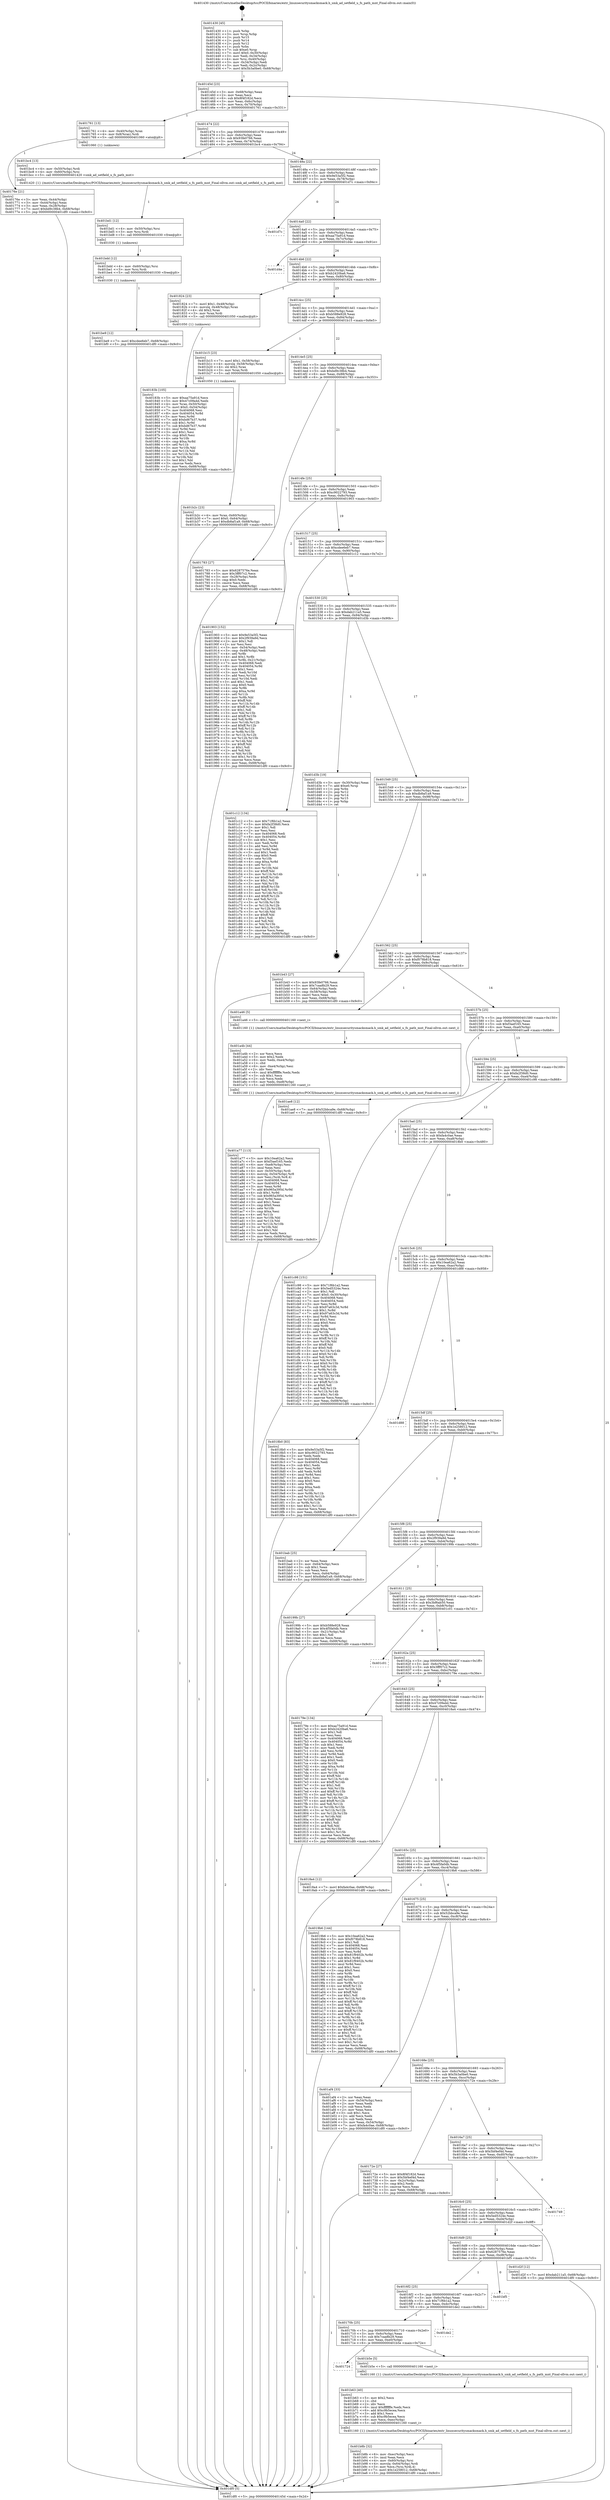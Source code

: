 digraph "0x401430" {
  label = "0x401430 (/mnt/c/Users/mathe/Desktop/tcc/POCII/binaries/extr_linuxsecuritysmacksmack.h_smk_ad_setfield_u_fs_path_mnt_Final-ollvm.out::main(0))"
  labelloc = "t"
  node[shape=record]

  Entry [label="",width=0.3,height=0.3,shape=circle,fillcolor=black,style=filled]
  "0x40145d" [label="{
     0x40145d [23]\l
     | [instrs]\l
     &nbsp;&nbsp;0x40145d \<+3\>: mov -0x68(%rbp),%eax\l
     &nbsp;&nbsp;0x401460 \<+2\>: mov %eax,%ecx\l
     &nbsp;&nbsp;0x401462 \<+6\>: sub $0x8f4f182d,%ecx\l
     &nbsp;&nbsp;0x401468 \<+3\>: mov %eax,-0x6c(%rbp)\l
     &nbsp;&nbsp;0x40146b \<+3\>: mov %ecx,-0x70(%rbp)\l
     &nbsp;&nbsp;0x40146e \<+6\>: je 0000000000401761 \<main+0x331\>\l
  }"]
  "0x401761" [label="{
     0x401761 [13]\l
     | [instrs]\l
     &nbsp;&nbsp;0x401761 \<+4\>: mov -0x40(%rbp),%rax\l
     &nbsp;&nbsp;0x401765 \<+4\>: mov 0x8(%rax),%rdi\l
     &nbsp;&nbsp;0x401769 \<+5\>: call 0000000000401060 \<atoi@plt\>\l
     | [calls]\l
     &nbsp;&nbsp;0x401060 \{1\} (unknown)\l
  }"]
  "0x401474" [label="{
     0x401474 [22]\l
     | [instrs]\l
     &nbsp;&nbsp;0x401474 \<+5\>: jmp 0000000000401479 \<main+0x49\>\l
     &nbsp;&nbsp;0x401479 \<+3\>: mov -0x6c(%rbp),%eax\l
     &nbsp;&nbsp;0x40147c \<+5\>: sub $0x93fe0766,%eax\l
     &nbsp;&nbsp;0x401481 \<+3\>: mov %eax,-0x74(%rbp)\l
     &nbsp;&nbsp;0x401484 \<+6\>: je 0000000000401bc4 \<main+0x794\>\l
  }"]
  Exit [label="",width=0.3,height=0.3,shape=circle,fillcolor=black,style=filled,peripheries=2]
  "0x401bc4" [label="{
     0x401bc4 [13]\l
     | [instrs]\l
     &nbsp;&nbsp;0x401bc4 \<+4\>: mov -0x50(%rbp),%rdi\l
     &nbsp;&nbsp;0x401bc8 \<+4\>: mov -0x60(%rbp),%rsi\l
     &nbsp;&nbsp;0x401bcc \<+5\>: call 0000000000401420 \<smk_ad_setfield_u_fs_path_mnt\>\l
     | [calls]\l
     &nbsp;&nbsp;0x401420 \{1\} (/mnt/c/Users/mathe/Desktop/tcc/POCII/binaries/extr_linuxsecuritysmacksmack.h_smk_ad_setfield_u_fs_path_mnt_Final-ollvm.out::smk_ad_setfield_u_fs_path_mnt)\l
  }"]
  "0x40148a" [label="{
     0x40148a [22]\l
     | [instrs]\l
     &nbsp;&nbsp;0x40148a \<+5\>: jmp 000000000040148f \<main+0x5f\>\l
     &nbsp;&nbsp;0x40148f \<+3\>: mov -0x6c(%rbp),%eax\l
     &nbsp;&nbsp;0x401492 \<+5\>: sub $0x9e53a5f2,%eax\l
     &nbsp;&nbsp;0x401497 \<+3\>: mov %eax,-0x78(%rbp)\l
     &nbsp;&nbsp;0x40149a \<+6\>: je 0000000000401d7c \<main+0x94c\>\l
  }"]
  "0x401be9" [label="{
     0x401be9 [12]\l
     | [instrs]\l
     &nbsp;&nbsp;0x401be9 \<+7\>: movl $0xcdee6eb7,-0x68(%rbp)\l
     &nbsp;&nbsp;0x401bf0 \<+5\>: jmp 0000000000401df0 \<main+0x9c0\>\l
  }"]
  "0x401d7c" [label="{
     0x401d7c\l
  }", style=dashed]
  "0x4014a0" [label="{
     0x4014a0 [22]\l
     | [instrs]\l
     &nbsp;&nbsp;0x4014a0 \<+5\>: jmp 00000000004014a5 \<main+0x75\>\l
     &nbsp;&nbsp;0x4014a5 \<+3\>: mov -0x6c(%rbp),%eax\l
     &nbsp;&nbsp;0x4014a8 \<+5\>: sub $0xaa75a91d,%eax\l
     &nbsp;&nbsp;0x4014ad \<+3\>: mov %eax,-0x7c(%rbp)\l
     &nbsp;&nbsp;0x4014b0 \<+6\>: je 0000000000401d4e \<main+0x91e\>\l
  }"]
  "0x401bdd" [label="{
     0x401bdd [12]\l
     | [instrs]\l
     &nbsp;&nbsp;0x401bdd \<+4\>: mov -0x60(%rbp),%rsi\l
     &nbsp;&nbsp;0x401be1 \<+3\>: mov %rsi,%rdi\l
     &nbsp;&nbsp;0x401be4 \<+5\>: call 0000000000401030 \<free@plt\>\l
     | [calls]\l
     &nbsp;&nbsp;0x401030 \{1\} (unknown)\l
  }"]
  "0x401d4e" [label="{
     0x401d4e\l
  }", style=dashed]
  "0x4014b6" [label="{
     0x4014b6 [22]\l
     | [instrs]\l
     &nbsp;&nbsp;0x4014b6 \<+5\>: jmp 00000000004014bb \<main+0x8b\>\l
     &nbsp;&nbsp;0x4014bb \<+3\>: mov -0x6c(%rbp),%eax\l
     &nbsp;&nbsp;0x4014be \<+5\>: sub $0xb2420ba6,%eax\l
     &nbsp;&nbsp;0x4014c3 \<+3\>: mov %eax,-0x80(%rbp)\l
     &nbsp;&nbsp;0x4014c6 \<+6\>: je 0000000000401824 \<main+0x3f4\>\l
  }"]
  "0x401bd1" [label="{
     0x401bd1 [12]\l
     | [instrs]\l
     &nbsp;&nbsp;0x401bd1 \<+4\>: mov -0x50(%rbp),%rsi\l
     &nbsp;&nbsp;0x401bd5 \<+3\>: mov %rsi,%rdi\l
     &nbsp;&nbsp;0x401bd8 \<+5\>: call 0000000000401030 \<free@plt\>\l
     | [calls]\l
     &nbsp;&nbsp;0x401030 \{1\} (unknown)\l
  }"]
  "0x401824" [label="{
     0x401824 [23]\l
     | [instrs]\l
     &nbsp;&nbsp;0x401824 \<+7\>: movl $0x1,-0x48(%rbp)\l
     &nbsp;&nbsp;0x40182b \<+4\>: movslq -0x48(%rbp),%rax\l
     &nbsp;&nbsp;0x40182f \<+4\>: shl $0x2,%rax\l
     &nbsp;&nbsp;0x401833 \<+3\>: mov %rax,%rdi\l
     &nbsp;&nbsp;0x401836 \<+5\>: call 0000000000401050 \<malloc@plt\>\l
     | [calls]\l
     &nbsp;&nbsp;0x401050 \{1\} (unknown)\l
  }"]
  "0x4014cc" [label="{
     0x4014cc [25]\l
     | [instrs]\l
     &nbsp;&nbsp;0x4014cc \<+5\>: jmp 00000000004014d1 \<main+0xa1\>\l
     &nbsp;&nbsp;0x4014d1 \<+3\>: mov -0x6c(%rbp),%eax\l
     &nbsp;&nbsp;0x4014d4 \<+5\>: sub $0xb588e928,%eax\l
     &nbsp;&nbsp;0x4014d9 \<+6\>: mov %eax,-0x84(%rbp)\l
     &nbsp;&nbsp;0x4014df \<+6\>: je 0000000000401b15 \<main+0x6e5\>\l
  }"]
  "0x401b8b" [label="{
     0x401b8b [32]\l
     | [instrs]\l
     &nbsp;&nbsp;0x401b8b \<+6\>: mov -0xec(%rbp),%ecx\l
     &nbsp;&nbsp;0x401b91 \<+3\>: imul %eax,%ecx\l
     &nbsp;&nbsp;0x401b94 \<+4\>: mov -0x60(%rbp),%rsi\l
     &nbsp;&nbsp;0x401b98 \<+4\>: movslq -0x64(%rbp),%rdi\l
     &nbsp;&nbsp;0x401b9c \<+3\>: mov %ecx,(%rsi,%rdi,4)\l
     &nbsp;&nbsp;0x401b9f \<+7\>: movl $0x1e258012,-0x68(%rbp)\l
     &nbsp;&nbsp;0x401ba6 \<+5\>: jmp 0000000000401df0 \<main+0x9c0\>\l
  }"]
  "0x401b15" [label="{
     0x401b15 [23]\l
     | [instrs]\l
     &nbsp;&nbsp;0x401b15 \<+7\>: movl $0x1,-0x58(%rbp)\l
     &nbsp;&nbsp;0x401b1c \<+4\>: movslq -0x58(%rbp),%rax\l
     &nbsp;&nbsp;0x401b20 \<+4\>: shl $0x2,%rax\l
     &nbsp;&nbsp;0x401b24 \<+3\>: mov %rax,%rdi\l
     &nbsp;&nbsp;0x401b27 \<+5\>: call 0000000000401050 \<malloc@plt\>\l
     | [calls]\l
     &nbsp;&nbsp;0x401050 \{1\} (unknown)\l
  }"]
  "0x4014e5" [label="{
     0x4014e5 [25]\l
     | [instrs]\l
     &nbsp;&nbsp;0x4014e5 \<+5\>: jmp 00000000004014ea \<main+0xba\>\l
     &nbsp;&nbsp;0x4014ea \<+3\>: mov -0x6c(%rbp),%eax\l
     &nbsp;&nbsp;0x4014ed \<+5\>: sub $0xbd9c38b4,%eax\l
     &nbsp;&nbsp;0x4014f2 \<+6\>: mov %eax,-0x88(%rbp)\l
     &nbsp;&nbsp;0x4014f8 \<+6\>: je 0000000000401783 \<main+0x353\>\l
  }"]
  "0x401b63" [label="{
     0x401b63 [40]\l
     | [instrs]\l
     &nbsp;&nbsp;0x401b63 \<+5\>: mov $0x2,%ecx\l
     &nbsp;&nbsp;0x401b68 \<+1\>: cltd\l
     &nbsp;&nbsp;0x401b69 \<+2\>: idiv %ecx\l
     &nbsp;&nbsp;0x401b6b \<+6\>: imul $0xfffffffe,%edx,%ecx\l
     &nbsp;&nbsp;0x401b71 \<+6\>: add $0xc9b5ecea,%ecx\l
     &nbsp;&nbsp;0x401b77 \<+3\>: add $0x1,%ecx\l
     &nbsp;&nbsp;0x401b7a \<+6\>: sub $0xc9b5ecea,%ecx\l
     &nbsp;&nbsp;0x401b80 \<+6\>: mov %ecx,-0xec(%rbp)\l
     &nbsp;&nbsp;0x401b86 \<+5\>: call 0000000000401160 \<next_i\>\l
     | [calls]\l
     &nbsp;&nbsp;0x401160 \{1\} (/mnt/c/Users/mathe/Desktop/tcc/POCII/binaries/extr_linuxsecuritysmacksmack.h_smk_ad_setfield_u_fs_path_mnt_Final-ollvm.out::next_i)\l
  }"]
  "0x401783" [label="{
     0x401783 [27]\l
     | [instrs]\l
     &nbsp;&nbsp;0x401783 \<+5\>: mov $0x6287576e,%eax\l
     &nbsp;&nbsp;0x401788 \<+5\>: mov $0x3fff07c2,%ecx\l
     &nbsp;&nbsp;0x40178d \<+3\>: mov -0x28(%rbp),%edx\l
     &nbsp;&nbsp;0x401790 \<+3\>: cmp $0x0,%edx\l
     &nbsp;&nbsp;0x401793 \<+3\>: cmove %ecx,%eax\l
     &nbsp;&nbsp;0x401796 \<+3\>: mov %eax,-0x68(%rbp)\l
     &nbsp;&nbsp;0x401799 \<+5\>: jmp 0000000000401df0 \<main+0x9c0\>\l
  }"]
  "0x4014fe" [label="{
     0x4014fe [25]\l
     | [instrs]\l
     &nbsp;&nbsp;0x4014fe \<+5\>: jmp 0000000000401503 \<main+0xd3\>\l
     &nbsp;&nbsp;0x401503 \<+3\>: mov -0x6c(%rbp),%eax\l
     &nbsp;&nbsp;0x401506 \<+5\>: sub $0xc9022793,%eax\l
     &nbsp;&nbsp;0x40150b \<+6\>: mov %eax,-0x8c(%rbp)\l
     &nbsp;&nbsp;0x401511 \<+6\>: je 0000000000401903 \<main+0x4d3\>\l
  }"]
  "0x401724" [label="{
     0x401724\l
  }", style=dashed]
  "0x401903" [label="{
     0x401903 [152]\l
     | [instrs]\l
     &nbsp;&nbsp;0x401903 \<+5\>: mov $0x9e53a5f2,%eax\l
     &nbsp;&nbsp;0x401908 \<+5\>: mov $0x2f939a9d,%ecx\l
     &nbsp;&nbsp;0x40190d \<+2\>: mov $0x1,%dl\l
     &nbsp;&nbsp;0x40190f \<+2\>: xor %esi,%esi\l
     &nbsp;&nbsp;0x401911 \<+3\>: mov -0x54(%rbp),%edi\l
     &nbsp;&nbsp;0x401914 \<+3\>: cmp -0x48(%rbp),%edi\l
     &nbsp;&nbsp;0x401917 \<+4\>: setl %r8b\l
     &nbsp;&nbsp;0x40191b \<+4\>: and $0x1,%r8b\l
     &nbsp;&nbsp;0x40191f \<+4\>: mov %r8b,-0x21(%rbp)\l
     &nbsp;&nbsp;0x401923 \<+7\>: mov 0x404068,%edi\l
     &nbsp;&nbsp;0x40192a \<+8\>: mov 0x404054,%r9d\l
     &nbsp;&nbsp;0x401932 \<+3\>: sub $0x1,%esi\l
     &nbsp;&nbsp;0x401935 \<+3\>: mov %edi,%r10d\l
     &nbsp;&nbsp;0x401938 \<+3\>: add %esi,%r10d\l
     &nbsp;&nbsp;0x40193b \<+4\>: imul %r10d,%edi\l
     &nbsp;&nbsp;0x40193f \<+3\>: and $0x1,%edi\l
     &nbsp;&nbsp;0x401942 \<+3\>: cmp $0x0,%edi\l
     &nbsp;&nbsp;0x401945 \<+4\>: sete %r8b\l
     &nbsp;&nbsp;0x401949 \<+4\>: cmp $0xa,%r9d\l
     &nbsp;&nbsp;0x40194d \<+4\>: setl %r11b\l
     &nbsp;&nbsp;0x401951 \<+3\>: mov %r8b,%bl\l
     &nbsp;&nbsp;0x401954 \<+3\>: xor $0xff,%bl\l
     &nbsp;&nbsp;0x401957 \<+3\>: mov %r11b,%r14b\l
     &nbsp;&nbsp;0x40195a \<+4\>: xor $0xff,%r14b\l
     &nbsp;&nbsp;0x40195e \<+3\>: xor $0x1,%dl\l
     &nbsp;&nbsp;0x401961 \<+3\>: mov %bl,%r15b\l
     &nbsp;&nbsp;0x401964 \<+4\>: and $0xff,%r15b\l
     &nbsp;&nbsp;0x401968 \<+3\>: and %dl,%r8b\l
     &nbsp;&nbsp;0x40196b \<+3\>: mov %r14b,%r12b\l
     &nbsp;&nbsp;0x40196e \<+4\>: and $0xff,%r12b\l
     &nbsp;&nbsp;0x401972 \<+3\>: and %dl,%r11b\l
     &nbsp;&nbsp;0x401975 \<+3\>: or %r8b,%r15b\l
     &nbsp;&nbsp;0x401978 \<+3\>: or %r11b,%r12b\l
     &nbsp;&nbsp;0x40197b \<+3\>: xor %r12b,%r15b\l
     &nbsp;&nbsp;0x40197e \<+3\>: or %r14b,%bl\l
     &nbsp;&nbsp;0x401981 \<+3\>: xor $0xff,%bl\l
     &nbsp;&nbsp;0x401984 \<+3\>: or $0x1,%dl\l
     &nbsp;&nbsp;0x401987 \<+2\>: and %dl,%bl\l
     &nbsp;&nbsp;0x401989 \<+3\>: or %bl,%r15b\l
     &nbsp;&nbsp;0x40198c \<+4\>: test $0x1,%r15b\l
     &nbsp;&nbsp;0x401990 \<+3\>: cmovne %ecx,%eax\l
     &nbsp;&nbsp;0x401993 \<+3\>: mov %eax,-0x68(%rbp)\l
     &nbsp;&nbsp;0x401996 \<+5\>: jmp 0000000000401df0 \<main+0x9c0\>\l
  }"]
  "0x401517" [label="{
     0x401517 [25]\l
     | [instrs]\l
     &nbsp;&nbsp;0x401517 \<+5\>: jmp 000000000040151c \<main+0xec\>\l
     &nbsp;&nbsp;0x40151c \<+3\>: mov -0x6c(%rbp),%eax\l
     &nbsp;&nbsp;0x40151f \<+5\>: sub $0xcdee6eb7,%eax\l
     &nbsp;&nbsp;0x401524 \<+6\>: mov %eax,-0x90(%rbp)\l
     &nbsp;&nbsp;0x40152a \<+6\>: je 0000000000401c12 \<main+0x7e2\>\l
  }"]
  "0x401b5e" [label="{
     0x401b5e [5]\l
     | [instrs]\l
     &nbsp;&nbsp;0x401b5e \<+5\>: call 0000000000401160 \<next_i\>\l
     | [calls]\l
     &nbsp;&nbsp;0x401160 \{1\} (/mnt/c/Users/mathe/Desktop/tcc/POCII/binaries/extr_linuxsecuritysmacksmack.h_smk_ad_setfield_u_fs_path_mnt_Final-ollvm.out::next_i)\l
  }"]
  "0x401c12" [label="{
     0x401c12 [134]\l
     | [instrs]\l
     &nbsp;&nbsp;0x401c12 \<+5\>: mov $0x71f6b1a2,%eax\l
     &nbsp;&nbsp;0x401c17 \<+5\>: mov $0xfa2f38d0,%ecx\l
     &nbsp;&nbsp;0x401c1c \<+2\>: mov $0x1,%dl\l
     &nbsp;&nbsp;0x401c1e \<+2\>: xor %esi,%esi\l
     &nbsp;&nbsp;0x401c20 \<+7\>: mov 0x404068,%edi\l
     &nbsp;&nbsp;0x401c27 \<+8\>: mov 0x404054,%r8d\l
     &nbsp;&nbsp;0x401c2f \<+3\>: sub $0x1,%esi\l
     &nbsp;&nbsp;0x401c32 \<+3\>: mov %edi,%r9d\l
     &nbsp;&nbsp;0x401c35 \<+3\>: add %esi,%r9d\l
     &nbsp;&nbsp;0x401c38 \<+4\>: imul %r9d,%edi\l
     &nbsp;&nbsp;0x401c3c \<+3\>: and $0x1,%edi\l
     &nbsp;&nbsp;0x401c3f \<+3\>: cmp $0x0,%edi\l
     &nbsp;&nbsp;0x401c42 \<+4\>: sete %r10b\l
     &nbsp;&nbsp;0x401c46 \<+4\>: cmp $0xa,%r8d\l
     &nbsp;&nbsp;0x401c4a \<+4\>: setl %r11b\l
     &nbsp;&nbsp;0x401c4e \<+3\>: mov %r10b,%bl\l
     &nbsp;&nbsp;0x401c51 \<+3\>: xor $0xff,%bl\l
     &nbsp;&nbsp;0x401c54 \<+3\>: mov %r11b,%r14b\l
     &nbsp;&nbsp;0x401c57 \<+4\>: xor $0xff,%r14b\l
     &nbsp;&nbsp;0x401c5b \<+3\>: xor $0x1,%dl\l
     &nbsp;&nbsp;0x401c5e \<+3\>: mov %bl,%r15b\l
     &nbsp;&nbsp;0x401c61 \<+4\>: and $0xff,%r15b\l
     &nbsp;&nbsp;0x401c65 \<+3\>: and %dl,%r10b\l
     &nbsp;&nbsp;0x401c68 \<+3\>: mov %r14b,%r12b\l
     &nbsp;&nbsp;0x401c6b \<+4\>: and $0xff,%r12b\l
     &nbsp;&nbsp;0x401c6f \<+3\>: and %dl,%r11b\l
     &nbsp;&nbsp;0x401c72 \<+3\>: or %r10b,%r15b\l
     &nbsp;&nbsp;0x401c75 \<+3\>: or %r11b,%r12b\l
     &nbsp;&nbsp;0x401c78 \<+3\>: xor %r12b,%r15b\l
     &nbsp;&nbsp;0x401c7b \<+3\>: or %r14b,%bl\l
     &nbsp;&nbsp;0x401c7e \<+3\>: xor $0xff,%bl\l
     &nbsp;&nbsp;0x401c81 \<+3\>: or $0x1,%dl\l
     &nbsp;&nbsp;0x401c84 \<+2\>: and %dl,%bl\l
     &nbsp;&nbsp;0x401c86 \<+3\>: or %bl,%r15b\l
     &nbsp;&nbsp;0x401c89 \<+4\>: test $0x1,%r15b\l
     &nbsp;&nbsp;0x401c8d \<+3\>: cmovne %ecx,%eax\l
     &nbsp;&nbsp;0x401c90 \<+3\>: mov %eax,-0x68(%rbp)\l
     &nbsp;&nbsp;0x401c93 \<+5\>: jmp 0000000000401df0 \<main+0x9c0\>\l
  }"]
  "0x401530" [label="{
     0x401530 [25]\l
     | [instrs]\l
     &nbsp;&nbsp;0x401530 \<+5\>: jmp 0000000000401535 \<main+0x105\>\l
     &nbsp;&nbsp;0x401535 \<+3\>: mov -0x6c(%rbp),%eax\l
     &nbsp;&nbsp;0x401538 \<+5\>: sub $0xdab211a5,%eax\l
     &nbsp;&nbsp;0x40153d \<+6\>: mov %eax,-0x94(%rbp)\l
     &nbsp;&nbsp;0x401543 \<+6\>: je 0000000000401d3b \<main+0x90b\>\l
  }"]
  "0x40170b" [label="{
     0x40170b [25]\l
     | [instrs]\l
     &nbsp;&nbsp;0x40170b \<+5\>: jmp 0000000000401710 \<main+0x2e0\>\l
     &nbsp;&nbsp;0x401710 \<+3\>: mov -0x6c(%rbp),%eax\l
     &nbsp;&nbsp;0x401713 \<+5\>: sub $0x7caa8b29,%eax\l
     &nbsp;&nbsp;0x401718 \<+6\>: mov %eax,-0xe0(%rbp)\l
     &nbsp;&nbsp;0x40171e \<+6\>: je 0000000000401b5e \<main+0x72e\>\l
  }"]
  "0x401d3b" [label="{
     0x401d3b [19]\l
     | [instrs]\l
     &nbsp;&nbsp;0x401d3b \<+3\>: mov -0x30(%rbp),%eax\l
     &nbsp;&nbsp;0x401d3e \<+7\>: add $0xe0,%rsp\l
     &nbsp;&nbsp;0x401d45 \<+1\>: pop %rbx\l
     &nbsp;&nbsp;0x401d46 \<+2\>: pop %r12\l
     &nbsp;&nbsp;0x401d48 \<+2\>: pop %r14\l
     &nbsp;&nbsp;0x401d4a \<+2\>: pop %r15\l
     &nbsp;&nbsp;0x401d4c \<+1\>: pop %rbp\l
     &nbsp;&nbsp;0x401d4d \<+1\>: ret\l
  }"]
  "0x401549" [label="{
     0x401549 [25]\l
     | [instrs]\l
     &nbsp;&nbsp;0x401549 \<+5\>: jmp 000000000040154e \<main+0x11e\>\l
     &nbsp;&nbsp;0x40154e \<+3\>: mov -0x6c(%rbp),%eax\l
     &nbsp;&nbsp;0x401551 \<+5\>: sub $0xdb8af1a9,%eax\l
     &nbsp;&nbsp;0x401556 \<+6\>: mov %eax,-0x98(%rbp)\l
     &nbsp;&nbsp;0x40155c \<+6\>: je 0000000000401b43 \<main+0x713\>\l
  }"]
  "0x401de2" [label="{
     0x401de2\l
  }", style=dashed]
  "0x401b43" [label="{
     0x401b43 [27]\l
     | [instrs]\l
     &nbsp;&nbsp;0x401b43 \<+5\>: mov $0x93fe0766,%eax\l
     &nbsp;&nbsp;0x401b48 \<+5\>: mov $0x7caa8b29,%ecx\l
     &nbsp;&nbsp;0x401b4d \<+3\>: mov -0x64(%rbp),%edx\l
     &nbsp;&nbsp;0x401b50 \<+3\>: cmp -0x58(%rbp),%edx\l
     &nbsp;&nbsp;0x401b53 \<+3\>: cmovl %ecx,%eax\l
     &nbsp;&nbsp;0x401b56 \<+3\>: mov %eax,-0x68(%rbp)\l
     &nbsp;&nbsp;0x401b59 \<+5\>: jmp 0000000000401df0 \<main+0x9c0\>\l
  }"]
  "0x401562" [label="{
     0x401562 [25]\l
     | [instrs]\l
     &nbsp;&nbsp;0x401562 \<+5\>: jmp 0000000000401567 \<main+0x137\>\l
     &nbsp;&nbsp;0x401567 \<+3\>: mov -0x6c(%rbp),%eax\l
     &nbsp;&nbsp;0x40156a \<+5\>: sub $0xf078b818,%eax\l
     &nbsp;&nbsp;0x40156f \<+6\>: mov %eax,-0x9c(%rbp)\l
     &nbsp;&nbsp;0x401575 \<+6\>: je 0000000000401a46 \<main+0x616\>\l
  }"]
  "0x4016f2" [label="{
     0x4016f2 [25]\l
     | [instrs]\l
     &nbsp;&nbsp;0x4016f2 \<+5\>: jmp 00000000004016f7 \<main+0x2c7\>\l
     &nbsp;&nbsp;0x4016f7 \<+3\>: mov -0x6c(%rbp),%eax\l
     &nbsp;&nbsp;0x4016fa \<+5\>: sub $0x71f6b1a2,%eax\l
     &nbsp;&nbsp;0x4016ff \<+6\>: mov %eax,-0xdc(%rbp)\l
     &nbsp;&nbsp;0x401705 \<+6\>: je 0000000000401de2 \<main+0x9b2\>\l
  }"]
  "0x401a46" [label="{
     0x401a46 [5]\l
     | [instrs]\l
     &nbsp;&nbsp;0x401a46 \<+5\>: call 0000000000401160 \<next_i\>\l
     | [calls]\l
     &nbsp;&nbsp;0x401160 \{1\} (/mnt/c/Users/mathe/Desktop/tcc/POCII/binaries/extr_linuxsecuritysmacksmack.h_smk_ad_setfield_u_fs_path_mnt_Final-ollvm.out::next_i)\l
  }"]
  "0x40157b" [label="{
     0x40157b [25]\l
     | [instrs]\l
     &nbsp;&nbsp;0x40157b \<+5\>: jmp 0000000000401580 \<main+0x150\>\l
     &nbsp;&nbsp;0x401580 \<+3\>: mov -0x6c(%rbp),%eax\l
     &nbsp;&nbsp;0x401583 \<+5\>: sub $0xf3aef165,%eax\l
     &nbsp;&nbsp;0x401588 \<+6\>: mov %eax,-0xa0(%rbp)\l
     &nbsp;&nbsp;0x40158e \<+6\>: je 0000000000401ae8 \<main+0x6b8\>\l
  }"]
  "0x401bf5" [label="{
     0x401bf5\l
  }", style=dashed]
  "0x401ae8" [label="{
     0x401ae8 [12]\l
     | [instrs]\l
     &nbsp;&nbsp;0x401ae8 \<+7\>: movl $0x52bbca9e,-0x68(%rbp)\l
     &nbsp;&nbsp;0x401aef \<+5\>: jmp 0000000000401df0 \<main+0x9c0\>\l
  }"]
  "0x401594" [label="{
     0x401594 [25]\l
     | [instrs]\l
     &nbsp;&nbsp;0x401594 \<+5\>: jmp 0000000000401599 \<main+0x169\>\l
     &nbsp;&nbsp;0x401599 \<+3\>: mov -0x6c(%rbp),%eax\l
     &nbsp;&nbsp;0x40159c \<+5\>: sub $0xfa2f38d0,%eax\l
     &nbsp;&nbsp;0x4015a1 \<+6\>: mov %eax,-0xa4(%rbp)\l
     &nbsp;&nbsp;0x4015a7 \<+6\>: je 0000000000401c98 \<main+0x868\>\l
  }"]
  "0x4016d9" [label="{
     0x4016d9 [25]\l
     | [instrs]\l
     &nbsp;&nbsp;0x4016d9 \<+5\>: jmp 00000000004016de \<main+0x2ae\>\l
     &nbsp;&nbsp;0x4016de \<+3\>: mov -0x6c(%rbp),%eax\l
     &nbsp;&nbsp;0x4016e1 \<+5\>: sub $0x6287576e,%eax\l
     &nbsp;&nbsp;0x4016e6 \<+6\>: mov %eax,-0xd8(%rbp)\l
     &nbsp;&nbsp;0x4016ec \<+6\>: je 0000000000401bf5 \<main+0x7c5\>\l
  }"]
  "0x401c98" [label="{
     0x401c98 [151]\l
     | [instrs]\l
     &nbsp;&nbsp;0x401c98 \<+5\>: mov $0x71f6b1a2,%eax\l
     &nbsp;&nbsp;0x401c9d \<+5\>: mov $0x5ed5324e,%ecx\l
     &nbsp;&nbsp;0x401ca2 \<+2\>: mov $0x1,%dl\l
     &nbsp;&nbsp;0x401ca4 \<+7\>: movl $0x0,-0x30(%rbp)\l
     &nbsp;&nbsp;0x401cab \<+7\>: mov 0x404068,%esi\l
     &nbsp;&nbsp;0x401cb2 \<+7\>: mov 0x404054,%edi\l
     &nbsp;&nbsp;0x401cb9 \<+3\>: mov %esi,%r8d\l
     &nbsp;&nbsp;0x401cbc \<+7\>: sub $0x97a63c3d,%r8d\l
     &nbsp;&nbsp;0x401cc3 \<+4\>: sub $0x1,%r8d\l
     &nbsp;&nbsp;0x401cc7 \<+7\>: add $0x97a63c3d,%r8d\l
     &nbsp;&nbsp;0x401cce \<+4\>: imul %r8d,%esi\l
     &nbsp;&nbsp;0x401cd2 \<+3\>: and $0x1,%esi\l
     &nbsp;&nbsp;0x401cd5 \<+3\>: cmp $0x0,%esi\l
     &nbsp;&nbsp;0x401cd8 \<+4\>: sete %r9b\l
     &nbsp;&nbsp;0x401cdc \<+3\>: cmp $0xa,%edi\l
     &nbsp;&nbsp;0x401cdf \<+4\>: setl %r10b\l
     &nbsp;&nbsp;0x401ce3 \<+3\>: mov %r9b,%r11b\l
     &nbsp;&nbsp;0x401ce6 \<+4\>: xor $0xff,%r11b\l
     &nbsp;&nbsp;0x401cea \<+3\>: mov %r10b,%bl\l
     &nbsp;&nbsp;0x401ced \<+3\>: xor $0xff,%bl\l
     &nbsp;&nbsp;0x401cf0 \<+3\>: xor $0x0,%dl\l
     &nbsp;&nbsp;0x401cf3 \<+3\>: mov %r11b,%r14b\l
     &nbsp;&nbsp;0x401cf6 \<+4\>: and $0x0,%r14b\l
     &nbsp;&nbsp;0x401cfa \<+3\>: and %dl,%r9b\l
     &nbsp;&nbsp;0x401cfd \<+3\>: mov %bl,%r15b\l
     &nbsp;&nbsp;0x401d00 \<+4\>: and $0x0,%r15b\l
     &nbsp;&nbsp;0x401d04 \<+3\>: and %dl,%r10b\l
     &nbsp;&nbsp;0x401d07 \<+3\>: or %r9b,%r14b\l
     &nbsp;&nbsp;0x401d0a \<+3\>: or %r10b,%r15b\l
     &nbsp;&nbsp;0x401d0d \<+3\>: xor %r15b,%r14b\l
     &nbsp;&nbsp;0x401d10 \<+3\>: or %bl,%r11b\l
     &nbsp;&nbsp;0x401d13 \<+4\>: xor $0xff,%r11b\l
     &nbsp;&nbsp;0x401d17 \<+3\>: or $0x0,%dl\l
     &nbsp;&nbsp;0x401d1a \<+3\>: and %dl,%r11b\l
     &nbsp;&nbsp;0x401d1d \<+3\>: or %r11b,%r14b\l
     &nbsp;&nbsp;0x401d20 \<+4\>: test $0x1,%r14b\l
     &nbsp;&nbsp;0x401d24 \<+3\>: cmovne %ecx,%eax\l
     &nbsp;&nbsp;0x401d27 \<+3\>: mov %eax,-0x68(%rbp)\l
     &nbsp;&nbsp;0x401d2a \<+5\>: jmp 0000000000401df0 \<main+0x9c0\>\l
  }"]
  "0x4015ad" [label="{
     0x4015ad [25]\l
     | [instrs]\l
     &nbsp;&nbsp;0x4015ad \<+5\>: jmp 00000000004015b2 \<main+0x182\>\l
     &nbsp;&nbsp;0x4015b2 \<+3\>: mov -0x6c(%rbp),%eax\l
     &nbsp;&nbsp;0x4015b5 \<+5\>: sub $0xfa4c0ae,%eax\l
     &nbsp;&nbsp;0x4015ba \<+6\>: mov %eax,-0xa8(%rbp)\l
     &nbsp;&nbsp;0x4015c0 \<+6\>: je 00000000004018b0 \<main+0x480\>\l
  }"]
  "0x401d2f" [label="{
     0x401d2f [12]\l
     | [instrs]\l
     &nbsp;&nbsp;0x401d2f \<+7\>: movl $0xdab211a5,-0x68(%rbp)\l
     &nbsp;&nbsp;0x401d36 \<+5\>: jmp 0000000000401df0 \<main+0x9c0\>\l
  }"]
  "0x4018b0" [label="{
     0x4018b0 [83]\l
     | [instrs]\l
     &nbsp;&nbsp;0x4018b0 \<+5\>: mov $0x9e53a5f2,%eax\l
     &nbsp;&nbsp;0x4018b5 \<+5\>: mov $0xc9022793,%ecx\l
     &nbsp;&nbsp;0x4018ba \<+2\>: xor %edx,%edx\l
     &nbsp;&nbsp;0x4018bc \<+7\>: mov 0x404068,%esi\l
     &nbsp;&nbsp;0x4018c3 \<+7\>: mov 0x404054,%edi\l
     &nbsp;&nbsp;0x4018ca \<+3\>: sub $0x1,%edx\l
     &nbsp;&nbsp;0x4018cd \<+3\>: mov %esi,%r8d\l
     &nbsp;&nbsp;0x4018d0 \<+3\>: add %edx,%r8d\l
     &nbsp;&nbsp;0x4018d3 \<+4\>: imul %r8d,%esi\l
     &nbsp;&nbsp;0x4018d7 \<+3\>: and $0x1,%esi\l
     &nbsp;&nbsp;0x4018da \<+3\>: cmp $0x0,%esi\l
     &nbsp;&nbsp;0x4018dd \<+4\>: sete %r9b\l
     &nbsp;&nbsp;0x4018e1 \<+3\>: cmp $0xa,%edi\l
     &nbsp;&nbsp;0x4018e4 \<+4\>: setl %r10b\l
     &nbsp;&nbsp;0x4018e8 \<+3\>: mov %r9b,%r11b\l
     &nbsp;&nbsp;0x4018eb \<+3\>: and %r10b,%r11b\l
     &nbsp;&nbsp;0x4018ee \<+3\>: xor %r10b,%r9b\l
     &nbsp;&nbsp;0x4018f1 \<+3\>: or %r9b,%r11b\l
     &nbsp;&nbsp;0x4018f4 \<+4\>: test $0x1,%r11b\l
     &nbsp;&nbsp;0x4018f8 \<+3\>: cmovne %ecx,%eax\l
     &nbsp;&nbsp;0x4018fb \<+3\>: mov %eax,-0x68(%rbp)\l
     &nbsp;&nbsp;0x4018fe \<+5\>: jmp 0000000000401df0 \<main+0x9c0\>\l
  }"]
  "0x4015c6" [label="{
     0x4015c6 [25]\l
     | [instrs]\l
     &nbsp;&nbsp;0x4015c6 \<+5\>: jmp 00000000004015cb \<main+0x19b\>\l
     &nbsp;&nbsp;0x4015cb \<+3\>: mov -0x6c(%rbp),%eax\l
     &nbsp;&nbsp;0x4015ce \<+5\>: sub $0x10ea62a2,%eax\l
     &nbsp;&nbsp;0x4015d3 \<+6\>: mov %eax,-0xac(%rbp)\l
     &nbsp;&nbsp;0x4015d9 \<+6\>: je 0000000000401d88 \<main+0x958\>\l
  }"]
  "0x4016c0" [label="{
     0x4016c0 [25]\l
     | [instrs]\l
     &nbsp;&nbsp;0x4016c0 \<+5\>: jmp 00000000004016c5 \<main+0x295\>\l
     &nbsp;&nbsp;0x4016c5 \<+3\>: mov -0x6c(%rbp),%eax\l
     &nbsp;&nbsp;0x4016c8 \<+5\>: sub $0x5ed5324e,%eax\l
     &nbsp;&nbsp;0x4016cd \<+6\>: mov %eax,-0xd4(%rbp)\l
     &nbsp;&nbsp;0x4016d3 \<+6\>: je 0000000000401d2f \<main+0x8ff\>\l
  }"]
  "0x401d88" [label="{
     0x401d88\l
  }", style=dashed]
  "0x4015df" [label="{
     0x4015df [25]\l
     | [instrs]\l
     &nbsp;&nbsp;0x4015df \<+5\>: jmp 00000000004015e4 \<main+0x1b4\>\l
     &nbsp;&nbsp;0x4015e4 \<+3\>: mov -0x6c(%rbp),%eax\l
     &nbsp;&nbsp;0x4015e7 \<+5\>: sub $0x1e258012,%eax\l
     &nbsp;&nbsp;0x4015ec \<+6\>: mov %eax,-0xb0(%rbp)\l
     &nbsp;&nbsp;0x4015f2 \<+6\>: je 0000000000401bab \<main+0x77b\>\l
  }"]
  "0x401749" [label="{
     0x401749\l
  }", style=dashed]
  "0x401bab" [label="{
     0x401bab [25]\l
     | [instrs]\l
     &nbsp;&nbsp;0x401bab \<+2\>: xor %eax,%eax\l
     &nbsp;&nbsp;0x401bad \<+3\>: mov -0x64(%rbp),%ecx\l
     &nbsp;&nbsp;0x401bb0 \<+3\>: sub $0x1,%eax\l
     &nbsp;&nbsp;0x401bb3 \<+2\>: sub %eax,%ecx\l
     &nbsp;&nbsp;0x401bb5 \<+3\>: mov %ecx,-0x64(%rbp)\l
     &nbsp;&nbsp;0x401bb8 \<+7\>: movl $0xdb8af1a9,-0x68(%rbp)\l
     &nbsp;&nbsp;0x401bbf \<+5\>: jmp 0000000000401df0 \<main+0x9c0\>\l
  }"]
  "0x4015f8" [label="{
     0x4015f8 [25]\l
     | [instrs]\l
     &nbsp;&nbsp;0x4015f8 \<+5\>: jmp 00000000004015fd \<main+0x1cd\>\l
     &nbsp;&nbsp;0x4015fd \<+3\>: mov -0x6c(%rbp),%eax\l
     &nbsp;&nbsp;0x401600 \<+5\>: sub $0x2f939a9d,%eax\l
     &nbsp;&nbsp;0x401605 \<+6\>: mov %eax,-0xb4(%rbp)\l
     &nbsp;&nbsp;0x40160b \<+6\>: je 000000000040199b \<main+0x56b\>\l
  }"]
  "0x401b2c" [label="{
     0x401b2c [23]\l
     | [instrs]\l
     &nbsp;&nbsp;0x401b2c \<+4\>: mov %rax,-0x60(%rbp)\l
     &nbsp;&nbsp;0x401b30 \<+7\>: movl $0x0,-0x64(%rbp)\l
     &nbsp;&nbsp;0x401b37 \<+7\>: movl $0xdb8af1a9,-0x68(%rbp)\l
     &nbsp;&nbsp;0x401b3e \<+5\>: jmp 0000000000401df0 \<main+0x9c0\>\l
  }"]
  "0x40199b" [label="{
     0x40199b [27]\l
     | [instrs]\l
     &nbsp;&nbsp;0x40199b \<+5\>: mov $0xb588e928,%eax\l
     &nbsp;&nbsp;0x4019a0 \<+5\>: mov $0x4f5fa0db,%ecx\l
     &nbsp;&nbsp;0x4019a5 \<+3\>: mov -0x21(%rbp),%dl\l
     &nbsp;&nbsp;0x4019a8 \<+3\>: test $0x1,%dl\l
     &nbsp;&nbsp;0x4019ab \<+3\>: cmovne %ecx,%eax\l
     &nbsp;&nbsp;0x4019ae \<+3\>: mov %eax,-0x68(%rbp)\l
     &nbsp;&nbsp;0x4019b1 \<+5\>: jmp 0000000000401df0 \<main+0x9c0\>\l
  }"]
  "0x401611" [label="{
     0x401611 [25]\l
     | [instrs]\l
     &nbsp;&nbsp;0x401611 \<+5\>: jmp 0000000000401616 \<main+0x1e6\>\l
     &nbsp;&nbsp;0x401616 \<+3\>: mov -0x6c(%rbp),%eax\l
     &nbsp;&nbsp;0x401619 \<+5\>: sub $0x3bf6ab50,%eax\l
     &nbsp;&nbsp;0x40161e \<+6\>: mov %eax,-0xb8(%rbp)\l
     &nbsp;&nbsp;0x401624 \<+6\>: je 0000000000401c01 \<main+0x7d1\>\l
  }"]
  "0x401a77" [label="{
     0x401a77 [113]\l
     | [instrs]\l
     &nbsp;&nbsp;0x401a77 \<+5\>: mov $0x10ea62a2,%ecx\l
     &nbsp;&nbsp;0x401a7c \<+5\>: mov $0xf3aef165,%edx\l
     &nbsp;&nbsp;0x401a81 \<+6\>: mov -0xe8(%rbp),%esi\l
     &nbsp;&nbsp;0x401a87 \<+3\>: imul %eax,%esi\l
     &nbsp;&nbsp;0x401a8a \<+4\>: mov -0x50(%rbp),%rdi\l
     &nbsp;&nbsp;0x401a8e \<+4\>: movslq -0x54(%rbp),%r8\l
     &nbsp;&nbsp;0x401a92 \<+4\>: mov %esi,(%rdi,%r8,4)\l
     &nbsp;&nbsp;0x401a96 \<+7\>: mov 0x404068,%eax\l
     &nbsp;&nbsp;0x401a9d \<+7\>: mov 0x404054,%esi\l
     &nbsp;&nbsp;0x401aa4 \<+3\>: mov %eax,%r9d\l
     &nbsp;&nbsp;0x401aa7 \<+7\>: add $0x965a395d,%r9d\l
     &nbsp;&nbsp;0x401aae \<+4\>: sub $0x1,%r9d\l
     &nbsp;&nbsp;0x401ab2 \<+7\>: sub $0x965a395d,%r9d\l
     &nbsp;&nbsp;0x401ab9 \<+4\>: imul %r9d,%eax\l
     &nbsp;&nbsp;0x401abd \<+3\>: and $0x1,%eax\l
     &nbsp;&nbsp;0x401ac0 \<+3\>: cmp $0x0,%eax\l
     &nbsp;&nbsp;0x401ac3 \<+4\>: sete %r10b\l
     &nbsp;&nbsp;0x401ac7 \<+3\>: cmp $0xa,%esi\l
     &nbsp;&nbsp;0x401aca \<+4\>: setl %r11b\l
     &nbsp;&nbsp;0x401ace \<+3\>: mov %r10b,%bl\l
     &nbsp;&nbsp;0x401ad1 \<+3\>: and %r11b,%bl\l
     &nbsp;&nbsp;0x401ad4 \<+3\>: xor %r11b,%r10b\l
     &nbsp;&nbsp;0x401ad7 \<+3\>: or %r10b,%bl\l
     &nbsp;&nbsp;0x401ada \<+3\>: test $0x1,%bl\l
     &nbsp;&nbsp;0x401add \<+3\>: cmovne %edx,%ecx\l
     &nbsp;&nbsp;0x401ae0 \<+3\>: mov %ecx,-0x68(%rbp)\l
     &nbsp;&nbsp;0x401ae3 \<+5\>: jmp 0000000000401df0 \<main+0x9c0\>\l
  }"]
  "0x401c01" [label="{
     0x401c01\l
  }", style=dashed]
  "0x40162a" [label="{
     0x40162a [25]\l
     | [instrs]\l
     &nbsp;&nbsp;0x40162a \<+5\>: jmp 000000000040162f \<main+0x1ff\>\l
     &nbsp;&nbsp;0x40162f \<+3\>: mov -0x6c(%rbp),%eax\l
     &nbsp;&nbsp;0x401632 \<+5\>: sub $0x3fff07c2,%eax\l
     &nbsp;&nbsp;0x401637 \<+6\>: mov %eax,-0xbc(%rbp)\l
     &nbsp;&nbsp;0x40163d \<+6\>: je 000000000040179e \<main+0x36e\>\l
  }"]
  "0x401a4b" [label="{
     0x401a4b [44]\l
     | [instrs]\l
     &nbsp;&nbsp;0x401a4b \<+2\>: xor %ecx,%ecx\l
     &nbsp;&nbsp;0x401a4d \<+5\>: mov $0x2,%edx\l
     &nbsp;&nbsp;0x401a52 \<+6\>: mov %edx,-0xe4(%rbp)\l
     &nbsp;&nbsp;0x401a58 \<+1\>: cltd\l
     &nbsp;&nbsp;0x401a59 \<+6\>: mov -0xe4(%rbp),%esi\l
     &nbsp;&nbsp;0x401a5f \<+2\>: idiv %esi\l
     &nbsp;&nbsp;0x401a61 \<+6\>: imul $0xfffffffe,%edx,%edx\l
     &nbsp;&nbsp;0x401a67 \<+3\>: sub $0x1,%ecx\l
     &nbsp;&nbsp;0x401a6a \<+2\>: sub %ecx,%edx\l
     &nbsp;&nbsp;0x401a6c \<+6\>: mov %edx,-0xe8(%rbp)\l
     &nbsp;&nbsp;0x401a72 \<+5\>: call 0000000000401160 \<next_i\>\l
     | [calls]\l
     &nbsp;&nbsp;0x401160 \{1\} (/mnt/c/Users/mathe/Desktop/tcc/POCII/binaries/extr_linuxsecuritysmacksmack.h_smk_ad_setfield_u_fs_path_mnt_Final-ollvm.out::next_i)\l
  }"]
  "0x40179e" [label="{
     0x40179e [134]\l
     | [instrs]\l
     &nbsp;&nbsp;0x40179e \<+5\>: mov $0xaa75a91d,%eax\l
     &nbsp;&nbsp;0x4017a3 \<+5\>: mov $0xb2420ba6,%ecx\l
     &nbsp;&nbsp;0x4017a8 \<+2\>: mov $0x1,%dl\l
     &nbsp;&nbsp;0x4017aa \<+2\>: xor %esi,%esi\l
     &nbsp;&nbsp;0x4017ac \<+7\>: mov 0x404068,%edi\l
     &nbsp;&nbsp;0x4017b3 \<+8\>: mov 0x404054,%r8d\l
     &nbsp;&nbsp;0x4017bb \<+3\>: sub $0x1,%esi\l
     &nbsp;&nbsp;0x4017be \<+3\>: mov %edi,%r9d\l
     &nbsp;&nbsp;0x4017c1 \<+3\>: add %esi,%r9d\l
     &nbsp;&nbsp;0x4017c4 \<+4\>: imul %r9d,%edi\l
     &nbsp;&nbsp;0x4017c8 \<+3\>: and $0x1,%edi\l
     &nbsp;&nbsp;0x4017cb \<+3\>: cmp $0x0,%edi\l
     &nbsp;&nbsp;0x4017ce \<+4\>: sete %r10b\l
     &nbsp;&nbsp;0x4017d2 \<+4\>: cmp $0xa,%r8d\l
     &nbsp;&nbsp;0x4017d6 \<+4\>: setl %r11b\l
     &nbsp;&nbsp;0x4017da \<+3\>: mov %r10b,%bl\l
     &nbsp;&nbsp;0x4017dd \<+3\>: xor $0xff,%bl\l
     &nbsp;&nbsp;0x4017e0 \<+3\>: mov %r11b,%r14b\l
     &nbsp;&nbsp;0x4017e3 \<+4\>: xor $0xff,%r14b\l
     &nbsp;&nbsp;0x4017e7 \<+3\>: xor $0x1,%dl\l
     &nbsp;&nbsp;0x4017ea \<+3\>: mov %bl,%r15b\l
     &nbsp;&nbsp;0x4017ed \<+4\>: and $0xff,%r15b\l
     &nbsp;&nbsp;0x4017f1 \<+3\>: and %dl,%r10b\l
     &nbsp;&nbsp;0x4017f4 \<+3\>: mov %r14b,%r12b\l
     &nbsp;&nbsp;0x4017f7 \<+4\>: and $0xff,%r12b\l
     &nbsp;&nbsp;0x4017fb \<+3\>: and %dl,%r11b\l
     &nbsp;&nbsp;0x4017fe \<+3\>: or %r10b,%r15b\l
     &nbsp;&nbsp;0x401801 \<+3\>: or %r11b,%r12b\l
     &nbsp;&nbsp;0x401804 \<+3\>: xor %r12b,%r15b\l
     &nbsp;&nbsp;0x401807 \<+3\>: or %r14b,%bl\l
     &nbsp;&nbsp;0x40180a \<+3\>: xor $0xff,%bl\l
     &nbsp;&nbsp;0x40180d \<+3\>: or $0x1,%dl\l
     &nbsp;&nbsp;0x401810 \<+2\>: and %dl,%bl\l
     &nbsp;&nbsp;0x401812 \<+3\>: or %bl,%r15b\l
     &nbsp;&nbsp;0x401815 \<+4\>: test $0x1,%r15b\l
     &nbsp;&nbsp;0x401819 \<+3\>: cmovne %ecx,%eax\l
     &nbsp;&nbsp;0x40181c \<+3\>: mov %eax,-0x68(%rbp)\l
     &nbsp;&nbsp;0x40181f \<+5\>: jmp 0000000000401df0 \<main+0x9c0\>\l
  }"]
  "0x401643" [label="{
     0x401643 [25]\l
     | [instrs]\l
     &nbsp;&nbsp;0x401643 \<+5\>: jmp 0000000000401648 \<main+0x218\>\l
     &nbsp;&nbsp;0x401648 \<+3\>: mov -0x6c(%rbp),%eax\l
     &nbsp;&nbsp;0x40164b \<+5\>: sub $0x47c09a4d,%eax\l
     &nbsp;&nbsp;0x401650 \<+6\>: mov %eax,-0xc0(%rbp)\l
     &nbsp;&nbsp;0x401656 \<+6\>: je 00000000004018a4 \<main+0x474\>\l
  }"]
  "0x40183b" [label="{
     0x40183b [105]\l
     | [instrs]\l
     &nbsp;&nbsp;0x40183b \<+5\>: mov $0xaa75a91d,%ecx\l
     &nbsp;&nbsp;0x401840 \<+5\>: mov $0x47c09a4d,%edx\l
     &nbsp;&nbsp;0x401845 \<+4\>: mov %rax,-0x50(%rbp)\l
     &nbsp;&nbsp;0x401849 \<+7\>: movl $0x0,-0x54(%rbp)\l
     &nbsp;&nbsp;0x401850 \<+7\>: mov 0x404068,%esi\l
     &nbsp;&nbsp;0x401857 \<+8\>: mov 0x404054,%r8d\l
     &nbsp;&nbsp;0x40185f \<+3\>: mov %esi,%r9d\l
     &nbsp;&nbsp;0x401862 \<+7\>: add $0xbd67b37,%r9d\l
     &nbsp;&nbsp;0x401869 \<+4\>: sub $0x1,%r9d\l
     &nbsp;&nbsp;0x40186d \<+7\>: sub $0xbd67b37,%r9d\l
     &nbsp;&nbsp;0x401874 \<+4\>: imul %r9d,%esi\l
     &nbsp;&nbsp;0x401878 \<+3\>: and $0x1,%esi\l
     &nbsp;&nbsp;0x40187b \<+3\>: cmp $0x0,%esi\l
     &nbsp;&nbsp;0x40187e \<+4\>: sete %r10b\l
     &nbsp;&nbsp;0x401882 \<+4\>: cmp $0xa,%r8d\l
     &nbsp;&nbsp;0x401886 \<+4\>: setl %r11b\l
     &nbsp;&nbsp;0x40188a \<+3\>: mov %r10b,%bl\l
     &nbsp;&nbsp;0x40188d \<+3\>: and %r11b,%bl\l
     &nbsp;&nbsp;0x401890 \<+3\>: xor %r11b,%r10b\l
     &nbsp;&nbsp;0x401893 \<+3\>: or %r10b,%bl\l
     &nbsp;&nbsp;0x401896 \<+3\>: test $0x1,%bl\l
     &nbsp;&nbsp;0x401899 \<+3\>: cmovne %edx,%ecx\l
     &nbsp;&nbsp;0x40189c \<+3\>: mov %ecx,-0x68(%rbp)\l
     &nbsp;&nbsp;0x40189f \<+5\>: jmp 0000000000401df0 \<main+0x9c0\>\l
  }"]
  "0x4018a4" [label="{
     0x4018a4 [12]\l
     | [instrs]\l
     &nbsp;&nbsp;0x4018a4 \<+7\>: movl $0xfa4c0ae,-0x68(%rbp)\l
     &nbsp;&nbsp;0x4018ab \<+5\>: jmp 0000000000401df0 \<main+0x9c0\>\l
  }"]
  "0x40165c" [label="{
     0x40165c [25]\l
     | [instrs]\l
     &nbsp;&nbsp;0x40165c \<+5\>: jmp 0000000000401661 \<main+0x231\>\l
     &nbsp;&nbsp;0x401661 \<+3\>: mov -0x6c(%rbp),%eax\l
     &nbsp;&nbsp;0x401664 \<+5\>: sub $0x4f5fa0db,%eax\l
     &nbsp;&nbsp;0x401669 \<+6\>: mov %eax,-0xc4(%rbp)\l
     &nbsp;&nbsp;0x40166f \<+6\>: je 00000000004019b6 \<main+0x586\>\l
  }"]
  "0x40176e" [label="{
     0x40176e [21]\l
     | [instrs]\l
     &nbsp;&nbsp;0x40176e \<+3\>: mov %eax,-0x44(%rbp)\l
     &nbsp;&nbsp;0x401771 \<+3\>: mov -0x44(%rbp),%eax\l
     &nbsp;&nbsp;0x401774 \<+3\>: mov %eax,-0x28(%rbp)\l
     &nbsp;&nbsp;0x401777 \<+7\>: movl $0xbd9c38b4,-0x68(%rbp)\l
     &nbsp;&nbsp;0x40177e \<+5\>: jmp 0000000000401df0 \<main+0x9c0\>\l
  }"]
  "0x4019b6" [label="{
     0x4019b6 [144]\l
     | [instrs]\l
     &nbsp;&nbsp;0x4019b6 \<+5\>: mov $0x10ea62a2,%eax\l
     &nbsp;&nbsp;0x4019bb \<+5\>: mov $0xf078b818,%ecx\l
     &nbsp;&nbsp;0x4019c0 \<+2\>: mov $0x1,%dl\l
     &nbsp;&nbsp;0x4019c2 \<+7\>: mov 0x404068,%esi\l
     &nbsp;&nbsp;0x4019c9 \<+7\>: mov 0x404054,%edi\l
     &nbsp;&nbsp;0x4019d0 \<+3\>: mov %esi,%r8d\l
     &nbsp;&nbsp;0x4019d3 \<+7\>: sub $0x81f9402b,%r8d\l
     &nbsp;&nbsp;0x4019da \<+4\>: sub $0x1,%r8d\l
     &nbsp;&nbsp;0x4019de \<+7\>: add $0x81f9402b,%r8d\l
     &nbsp;&nbsp;0x4019e5 \<+4\>: imul %r8d,%esi\l
     &nbsp;&nbsp;0x4019e9 \<+3\>: and $0x1,%esi\l
     &nbsp;&nbsp;0x4019ec \<+3\>: cmp $0x0,%esi\l
     &nbsp;&nbsp;0x4019ef \<+4\>: sete %r9b\l
     &nbsp;&nbsp;0x4019f3 \<+3\>: cmp $0xa,%edi\l
     &nbsp;&nbsp;0x4019f6 \<+4\>: setl %r10b\l
     &nbsp;&nbsp;0x4019fa \<+3\>: mov %r9b,%r11b\l
     &nbsp;&nbsp;0x4019fd \<+4\>: xor $0xff,%r11b\l
     &nbsp;&nbsp;0x401a01 \<+3\>: mov %r10b,%bl\l
     &nbsp;&nbsp;0x401a04 \<+3\>: xor $0xff,%bl\l
     &nbsp;&nbsp;0x401a07 \<+3\>: xor $0x1,%dl\l
     &nbsp;&nbsp;0x401a0a \<+3\>: mov %r11b,%r14b\l
     &nbsp;&nbsp;0x401a0d \<+4\>: and $0xff,%r14b\l
     &nbsp;&nbsp;0x401a11 \<+3\>: and %dl,%r9b\l
     &nbsp;&nbsp;0x401a14 \<+3\>: mov %bl,%r15b\l
     &nbsp;&nbsp;0x401a17 \<+4\>: and $0xff,%r15b\l
     &nbsp;&nbsp;0x401a1b \<+3\>: and %dl,%r10b\l
     &nbsp;&nbsp;0x401a1e \<+3\>: or %r9b,%r14b\l
     &nbsp;&nbsp;0x401a21 \<+3\>: or %r10b,%r15b\l
     &nbsp;&nbsp;0x401a24 \<+3\>: xor %r15b,%r14b\l
     &nbsp;&nbsp;0x401a27 \<+3\>: or %bl,%r11b\l
     &nbsp;&nbsp;0x401a2a \<+4\>: xor $0xff,%r11b\l
     &nbsp;&nbsp;0x401a2e \<+3\>: or $0x1,%dl\l
     &nbsp;&nbsp;0x401a31 \<+3\>: and %dl,%r11b\l
     &nbsp;&nbsp;0x401a34 \<+3\>: or %r11b,%r14b\l
     &nbsp;&nbsp;0x401a37 \<+4\>: test $0x1,%r14b\l
     &nbsp;&nbsp;0x401a3b \<+3\>: cmovne %ecx,%eax\l
     &nbsp;&nbsp;0x401a3e \<+3\>: mov %eax,-0x68(%rbp)\l
     &nbsp;&nbsp;0x401a41 \<+5\>: jmp 0000000000401df0 \<main+0x9c0\>\l
  }"]
  "0x401675" [label="{
     0x401675 [25]\l
     | [instrs]\l
     &nbsp;&nbsp;0x401675 \<+5\>: jmp 000000000040167a \<main+0x24a\>\l
     &nbsp;&nbsp;0x40167a \<+3\>: mov -0x6c(%rbp),%eax\l
     &nbsp;&nbsp;0x40167d \<+5\>: sub $0x52bbca9e,%eax\l
     &nbsp;&nbsp;0x401682 \<+6\>: mov %eax,-0xc8(%rbp)\l
     &nbsp;&nbsp;0x401688 \<+6\>: je 0000000000401af4 \<main+0x6c4\>\l
  }"]
  "0x401430" [label="{
     0x401430 [45]\l
     | [instrs]\l
     &nbsp;&nbsp;0x401430 \<+1\>: push %rbp\l
     &nbsp;&nbsp;0x401431 \<+3\>: mov %rsp,%rbp\l
     &nbsp;&nbsp;0x401434 \<+2\>: push %r15\l
     &nbsp;&nbsp;0x401436 \<+2\>: push %r14\l
     &nbsp;&nbsp;0x401438 \<+2\>: push %r12\l
     &nbsp;&nbsp;0x40143a \<+1\>: push %rbx\l
     &nbsp;&nbsp;0x40143b \<+7\>: sub $0xe0,%rsp\l
     &nbsp;&nbsp;0x401442 \<+7\>: movl $0x0,-0x30(%rbp)\l
     &nbsp;&nbsp;0x401449 \<+3\>: mov %edi,-0x34(%rbp)\l
     &nbsp;&nbsp;0x40144c \<+4\>: mov %rsi,-0x40(%rbp)\l
     &nbsp;&nbsp;0x401450 \<+3\>: mov -0x34(%rbp),%edi\l
     &nbsp;&nbsp;0x401453 \<+3\>: mov %edi,-0x2c(%rbp)\l
     &nbsp;&nbsp;0x401456 \<+7\>: movl $0x5b3a0be0,-0x68(%rbp)\l
  }"]
  "0x401af4" [label="{
     0x401af4 [33]\l
     | [instrs]\l
     &nbsp;&nbsp;0x401af4 \<+2\>: xor %eax,%eax\l
     &nbsp;&nbsp;0x401af6 \<+3\>: mov -0x54(%rbp),%ecx\l
     &nbsp;&nbsp;0x401af9 \<+2\>: mov %eax,%edx\l
     &nbsp;&nbsp;0x401afb \<+2\>: sub %ecx,%edx\l
     &nbsp;&nbsp;0x401afd \<+2\>: mov %eax,%ecx\l
     &nbsp;&nbsp;0x401aff \<+3\>: sub $0x1,%ecx\l
     &nbsp;&nbsp;0x401b02 \<+2\>: add %ecx,%edx\l
     &nbsp;&nbsp;0x401b04 \<+2\>: sub %edx,%eax\l
     &nbsp;&nbsp;0x401b06 \<+3\>: mov %eax,-0x54(%rbp)\l
     &nbsp;&nbsp;0x401b09 \<+7\>: movl $0xfa4c0ae,-0x68(%rbp)\l
     &nbsp;&nbsp;0x401b10 \<+5\>: jmp 0000000000401df0 \<main+0x9c0\>\l
  }"]
  "0x40168e" [label="{
     0x40168e [25]\l
     | [instrs]\l
     &nbsp;&nbsp;0x40168e \<+5\>: jmp 0000000000401693 \<main+0x263\>\l
     &nbsp;&nbsp;0x401693 \<+3\>: mov -0x6c(%rbp),%eax\l
     &nbsp;&nbsp;0x401696 \<+5\>: sub $0x5b3a0be0,%eax\l
     &nbsp;&nbsp;0x40169b \<+6\>: mov %eax,-0xcc(%rbp)\l
     &nbsp;&nbsp;0x4016a1 \<+6\>: je 000000000040172e \<main+0x2fe\>\l
  }"]
  "0x401df0" [label="{
     0x401df0 [5]\l
     | [instrs]\l
     &nbsp;&nbsp;0x401df0 \<+5\>: jmp 000000000040145d \<main+0x2d\>\l
  }"]
  "0x40172e" [label="{
     0x40172e [27]\l
     | [instrs]\l
     &nbsp;&nbsp;0x40172e \<+5\>: mov $0x8f4f182d,%eax\l
     &nbsp;&nbsp;0x401733 \<+5\>: mov $0x5bf4ef4d,%ecx\l
     &nbsp;&nbsp;0x401738 \<+3\>: mov -0x2c(%rbp),%edx\l
     &nbsp;&nbsp;0x40173b \<+3\>: cmp $0x2,%edx\l
     &nbsp;&nbsp;0x40173e \<+3\>: cmovne %ecx,%eax\l
     &nbsp;&nbsp;0x401741 \<+3\>: mov %eax,-0x68(%rbp)\l
     &nbsp;&nbsp;0x401744 \<+5\>: jmp 0000000000401df0 \<main+0x9c0\>\l
  }"]
  "0x4016a7" [label="{
     0x4016a7 [25]\l
     | [instrs]\l
     &nbsp;&nbsp;0x4016a7 \<+5\>: jmp 00000000004016ac \<main+0x27c\>\l
     &nbsp;&nbsp;0x4016ac \<+3\>: mov -0x6c(%rbp),%eax\l
     &nbsp;&nbsp;0x4016af \<+5\>: sub $0x5bf4ef4d,%eax\l
     &nbsp;&nbsp;0x4016b4 \<+6\>: mov %eax,-0xd0(%rbp)\l
     &nbsp;&nbsp;0x4016ba \<+6\>: je 0000000000401749 \<main+0x319\>\l
  }"]
  Entry -> "0x401430" [label=" 1"]
  "0x40145d" -> "0x401761" [label=" 1"]
  "0x40145d" -> "0x401474" [label=" 25"]
  "0x401d3b" -> Exit [label=" 1"]
  "0x401474" -> "0x401bc4" [label=" 1"]
  "0x401474" -> "0x40148a" [label=" 24"]
  "0x401d2f" -> "0x401df0" [label=" 1"]
  "0x40148a" -> "0x401d7c" [label=" 0"]
  "0x40148a" -> "0x4014a0" [label=" 24"]
  "0x401c98" -> "0x401df0" [label=" 1"]
  "0x4014a0" -> "0x401d4e" [label=" 0"]
  "0x4014a0" -> "0x4014b6" [label=" 24"]
  "0x401c12" -> "0x401df0" [label=" 1"]
  "0x4014b6" -> "0x401824" [label=" 1"]
  "0x4014b6" -> "0x4014cc" [label=" 23"]
  "0x401be9" -> "0x401df0" [label=" 1"]
  "0x4014cc" -> "0x401b15" [label=" 1"]
  "0x4014cc" -> "0x4014e5" [label=" 22"]
  "0x401bdd" -> "0x401be9" [label=" 1"]
  "0x4014e5" -> "0x401783" [label=" 1"]
  "0x4014e5" -> "0x4014fe" [label=" 21"]
  "0x401bd1" -> "0x401bdd" [label=" 1"]
  "0x4014fe" -> "0x401903" [label=" 2"]
  "0x4014fe" -> "0x401517" [label=" 19"]
  "0x401bc4" -> "0x401bd1" [label=" 1"]
  "0x401517" -> "0x401c12" [label=" 1"]
  "0x401517" -> "0x401530" [label=" 18"]
  "0x401bab" -> "0x401df0" [label=" 1"]
  "0x401530" -> "0x401d3b" [label=" 1"]
  "0x401530" -> "0x401549" [label=" 17"]
  "0x401b63" -> "0x401b8b" [label=" 1"]
  "0x401549" -> "0x401b43" [label=" 2"]
  "0x401549" -> "0x401562" [label=" 15"]
  "0x401b5e" -> "0x401b63" [label=" 1"]
  "0x401562" -> "0x401a46" [label=" 1"]
  "0x401562" -> "0x40157b" [label=" 14"]
  "0x40170b" -> "0x401b5e" [label=" 1"]
  "0x40157b" -> "0x401ae8" [label=" 1"]
  "0x40157b" -> "0x401594" [label=" 13"]
  "0x401b8b" -> "0x401df0" [label=" 1"]
  "0x401594" -> "0x401c98" [label=" 1"]
  "0x401594" -> "0x4015ad" [label=" 12"]
  "0x4016f2" -> "0x401de2" [label=" 0"]
  "0x4015ad" -> "0x4018b0" [label=" 2"]
  "0x4015ad" -> "0x4015c6" [label=" 10"]
  "0x40170b" -> "0x401724" [label=" 0"]
  "0x4015c6" -> "0x401d88" [label=" 0"]
  "0x4015c6" -> "0x4015df" [label=" 10"]
  "0x4016d9" -> "0x401bf5" [label=" 0"]
  "0x4015df" -> "0x401bab" [label=" 1"]
  "0x4015df" -> "0x4015f8" [label=" 9"]
  "0x4016f2" -> "0x40170b" [label=" 1"]
  "0x4015f8" -> "0x40199b" [label=" 2"]
  "0x4015f8" -> "0x401611" [label=" 7"]
  "0x4016c0" -> "0x401d2f" [label=" 1"]
  "0x401611" -> "0x401c01" [label=" 0"]
  "0x401611" -> "0x40162a" [label=" 7"]
  "0x4016d9" -> "0x4016f2" [label=" 1"]
  "0x40162a" -> "0x40179e" [label=" 1"]
  "0x40162a" -> "0x401643" [label=" 6"]
  "0x4016a7" -> "0x4016c0" [label=" 2"]
  "0x401643" -> "0x4018a4" [label=" 1"]
  "0x401643" -> "0x40165c" [label=" 5"]
  "0x4016a7" -> "0x401749" [label=" 0"]
  "0x40165c" -> "0x4019b6" [label=" 1"]
  "0x40165c" -> "0x401675" [label=" 4"]
  "0x4016c0" -> "0x4016d9" [label=" 1"]
  "0x401675" -> "0x401af4" [label=" 1"]
  "0x401675" -> "0x40168e" [label=" 3"]
  "0x401b43" -> "0x401df0" [label=" 2"]
  "0x40168e" -> "0x40172e" [label=" 1"]
  "0x40168e" -> "0x4016a7" [label=" 2"]
  "0x40172e" -> "0x401df0" [label=" 1"]
  "0x401430" -> "0x40145d" [label=" 1"]
  "0x401df0" -> "0x40145d" [label=" 25"]
  "0x401761" -> "0x40176e" [label=" 1"]
  "0x40176e" -> "0x401df0" [label=" 1"]
  "0x401783" -> "0x401df0" [label=" 1"]
  "0x40179e" -> "0x401df0" [label=" 1"]
  "0x401824" -> "0x40183b" [label=" 1"]
  "0x40183b" -> "0x401df0" [label=" 1"]
  "0x4018a4" -> "0x401df0" [label=" 1"]
  "0x4018b0" -> "0x401df0" [label=" 2"]
  "0x401903" -> "0x401df0" [label=" 2"]
  "0x40199b" -> "0x401df0" [label=" 2"]
  "0x4019b6" -> "0x401df0" [label=" 1"]
  "0x401a46" -> "0x401a4b" [label=" 1"]
  "0x401a4b" -> "0x401a77" [label=" 1"]
  "0x401a77" -> "0x401df0" [label=" 1"]
  "0x401ae8" -> "0x401df0" [label=" 1"]
  "0x401af4" -> "0x401df0" [label=" 1"]
  "0x401b15" -> "0x401b2c" [label=" 1"]
  "0x401b2c" -> "0x401df0" [label=" 1"]
}
